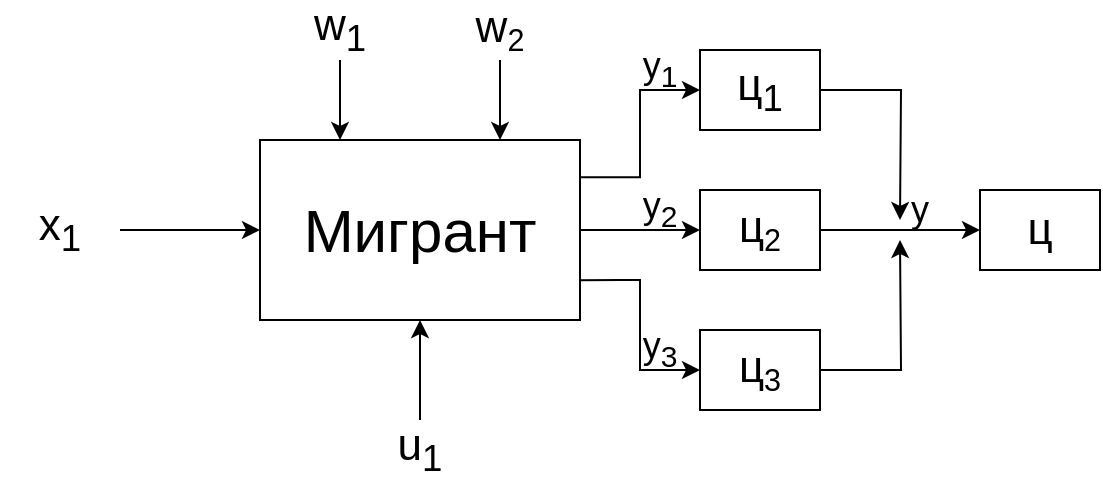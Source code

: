 <mxfile version="24.0.5" type="github">
  <diagram name="Page-1" id="crU_duxgmzTfYiu8VtKf">
    <mxGraphModel dx="588" dy="820" grid="1" gridSize="10" guides="1" tooltips="1" connect="1" arrows="1" fold="1" page="1" pageScale="1" pageWidth="850" pageHeight="1100" math="0" shadow="0">
      <root>
        <mxCell id="0" />
        <mxCell id="1" parent="0" />
        <mxCell id="yZ__1cToAUe3bZfkRYNw-18" style="edgeStyle=orthogonalEdgeStyle;rounded=0;orthogonalLoop=1;jettySize=auto;html=1;entryX=0;entryY=0.5;entryDx=0;entryDy=0;exitX=1.002;exitY=0.207;exitDx=0;exitDy=0;exitPerimeter=0;" edge="1" parent="1" source="yZ__1cToAUe3bZfkRYNw-1" target="yZ__1cToAUe3bZfkRYNw-14">
          <mxGeometry relative="1" as="geometry" />
        </mxCell>
        <mxCell id="yZ__1cToAUe3bZfkRYNw-1" value="&lt;font style=&quot;font-size: 30px;&quot;&gt;Мигрант&lt;/font&gt;" style="rounded=0;whiteSpace=wrap;html=1;" vertex="1" parent="1">
          <mxGeometry x="240" y="360" width="160" height="90" as="geometry" />
        </mxCell>
        <mxCell id="yZ__1cToAUe3bZfkRYNw-2" value="&lt;font style=&quot;font-size: 22px;&quot;&gt;x&lt;sub&gt;1&lt;/sub&gt;&lt;/font&gt;" style="text;html=1;align=center;verticalAlign=middle;whiteSpace=wrap;rounded=0;" vertex="1" parent="1">
          <mxGeometry x="110" y="390" width="60" height="30" as="geometry" />
        </mxCell>
        <mxCell id="yZ__1cToAUe3bZfkRYNw-3" value="" style="endArrow=classic;html=1;rounded=0;exitX=1;exitY=0.5;exitDx=0;exitDy=0;entryX=0;entryY=0.5;entryDx=0;entryDy=0;" edge="1" parent="1" source="yZ__1cToAUe3bZfkRYNw-2" target="yZ__1cToAUe3bZfkRYNw-1">
          <mxGeometry width="50" height="50" relative="1" as="geometry">
            <mxPoint x="360" y="660" as="sourcePoint" />
            <mxPoint x="410" y="610" as="targetPoint" />
          </mxGeometry>
        </mxCell>
        <mxCell id="yZ__1cToAUe3bZfkRYNw-7" style="edgeStyle=orthogonalEdgeStyle;rounded=0;orthogonalLoop=1;jettySize=auto;html=1;entryX=0.25;entryY=0;entryDx=0;entryDy=0;" edge="1" parent="1" source="yZ__1cToAUe3bZfkRYNw-6" target="yZ__1cToAUe3bZfkRYNw-1">
          <mxGeometry relative="1" as="geometry">
            <mxPoint x="280" y="350" as="targetPoint" />
          </mxGeometry>
        </mxCell>
        <mxCell id="yZ__1cToAUe3bZfkRYNw-6" value="&lt;font style=&quot;font-size: 22px;&quot;&gt;w&lt;sub&gt;1&lt;/sub&gt;&lt;/font&gt;" style="text;html=1;align=center;verticalAlign=middle;whiteSpace=wrap;rounded=0;" vertex="1" parent="1">
          <mxGeometry x="250" y="290" width="60" height="30" as="geometry" />
        </mxCell>
        <mxCell id="yZ__1cToAUe3bZfkRYNw-9" style="edgeStyle=orthogonalEdgeStyle;rounded=0;orthogonalLoop=1;jettySize=auto;html=1;entryX=0.75;entryY=0;entryDx=0;entryDy=0;" edge="1" parent="1" source="yZ__1cToAUe3bZfkRYNw-8" target="yZ__1cToAUe3bZfkRYNw-1">
          <mxGeometry relative="1" as="geometry" />
        </mxCell>
        <mxCell id="yZ__1cToAUe3bZfkRYNw-8" value="&lt;font style=&quot;font-size: 22px;&quot;&gt;w&lt;/font&gt;&lt;font style=&quot;font-size: 18.333px;&quot;&gt;&lt;sub&gt;2&lt;/sub&gt;&lt;/font&gt;" style="text;html=1;align=center;verticalAlign=middle;whiteSpace=wrap;rounded=0;" vertex="1" parent="1">
          <mxGeometry x="330" y="290" width="60" height="30" as="geometry" />
        </mxCell>
        <mxCell id="yZ__1cToAUe3bZfkRYNw-13" style="edgeStyle=orthogonalEdgeStyle;rounded=0;orthogonalLoop=1;jettySize=auto;html=1;entryX=0.5;entryY=1;entryDx=0;entryDy=0;" edge="1" parent="1" source="yZ__1cToAUe3bZfkRYNw-10" target="yZ__1cToAUe3bZfkRYNw-1">
          <mxGeometry relative="1" as="geometry" />
        </mxCell>
        <mxCell id="yZ__1cToAUe3bZfkRYNw-10" value="&lt;font style=&quot;&quot;&gt;&lt;span style=&quot;font-size: 22px;&quot;&gt;u&lt;sub&gt;1&lt;/sub&gt;&lt;/span&gt;&lt;/font&gt;" style="text;html=1;align=center;verticalAlign=middle;whiteSpace=wrap;rounded=0;" vertex="1" parent="1">
          <mxGeometry x="290" y="500" width="60" height="30" as="geometry" />
        </mxCell>
        <mxCell id="yZ__1cToAUe3bZfkRYNw-14" value="&lt;font style=&quot;&quot;&gt;&lt;span style=&quot;font-size: 22px;&quot;&gt;y&lt;sub&gt;1&lt;/sub&gt;&lt;/span&gt;&lt;/font&gt;" style="text;html=1;align=center;verticalAlign=middle;whiteSpace=wrap;rounded=0;strokeWidth=2;" vertex="1" parent="1">
          <mxGeometry x="460" y="320" width="60" height="30" as="geometry" />
        </mxCell>
        <mxCell id="yZ__1cToAUe3bZfkRYNw-15" value="&lt;font style=&quot;&quot;&gt;&lt;span style=&quot;font-size: 22px;&quot;&gt;y&lt;/span&gt;&lt;span style=&quot;font-size: 18.333px;&quot;&gt;&lt;sub&gt;2&lt;/sub&gt;&lt;/span&gt;&lt;/font&gt;" style="text;html=1;align=center;verticalAlign=middle;whiteSpace=wrap;rounded=0;" vertex="1" parent="1">
          <mxGeometry x="460" y="390" width="60" height="30" as="geometry" />
        </mxCell>
        <mxCell id="yZ__1cToAUe3bZfkRYNw-16" value="&lt;font style=&quot;&quot;&gt;&lt;span style=&quot;font-size: 22px;&quot;&gt;y&lt;/span&gt;&lt;span style=&quot;font-size: 18.333px;&quot;&gt;&lt;sub&gt;3&lt;/sub&gt;&lt;/span&gt;&lt;/font&gt;" style="text;html=1;align=center;verticalAlign=middle;whiteSpace=wrap;rounded=0;" vertex="1" parent="1">
          <mxGeometry x="460" y="460" width="60" height="30" as="geometry" />
        </mxCell>
        <mxCell id="yZ__1cToAUe3bZfkRYNw-19" value="" style="endArrow=classic;html=1;rounded=0;exitX=1;exitY=0.5;exitDx=0;exitDy=0;entryX=0;entryY=0.5;entryDx=0;entryDy=0;" edge="1" parent="1" source="yZ__1cToAUe3bZfkRYNw-1" target="yZ__1cToAUe3bZfkRYNw-15">
          <mxGeometry width="50" height="50" relative="1" as="geometry">
            <mxPoint x="420" y="420" as="sourcePoint" />
            <mxPoint x="470" y="370" as="targetPoint" />
          </mxGeometry>
        </mxCell>
        <mxCell id="yZ__1cToAUe3bZfkRYNw-22" value="" style="endArrow=classic;html=1;rounded=0;entryX=0;entryY=0.5;entryDx=0;entryDy=0;exitX=0.999;exitY=0.779;exitDx=0;exitDy=0;exitPerimeter=0;" edge="1" parent="1" source="yZ__1cToAUe3bZfkRYNw-1">
          <mxGeometry width="50" height="50" relative="1" as="geometry">
            <mxPoint x="390" y="460" as="sourcePoint" />
            <mxPoint x="460" y="475" as="targetPoint" />
            <Array as="points">
              <mxPoint x="420" y="430" />
              <mxPoint x="430" y="430" />
              <mxPoint x="430" y="440" />
              <mxPoint x="430" y="475" />
            </Array>
          </mxGeometry>
        </mxCell>
        <mxCell id="yZ__1cToAUe3bZfkRYNw-33" style="edgeStyle=orthogonalEdgeStyle;rounded=0;orthogonalLoop=1;jettySize=auto;html=1;" edge="1" parent="1" source="yZ__1cToAUe3bZfkRYNw-23">
          <mxGeometry relative="1" as="geometry">
            <mxPoint x="560" y="400" as="targetPoint" />
          </mxGeometry>
        </mxCell>
        <mxCell id="yZ__1cToAUe3bZfkRYNw-23" value="&lt;font style=&quot;font-size: 22px;&quot;&gt;ц&lt;sub&gt;1&lt;/sub&gt;&lt;/font&gt;" style="rounded=0;whiteSpace=wrap;html=1;" vertex="1" parent="1">
          <mxGeometry x="460" y="315" width="60" height="40" as="geometry" />
        </mxCell>
        <mxCell id="yZ__1cToAUe3bZfkRYNw-24" value="&lt;font style=&quot;font-size: 18px;&quot;&gt;&lt;span style=&quot;&quot;&gt;y&lt;sub&gt;1&lt;/sub&gt;&lt;/span&gt;&lt;/font&gt;" style="text;html=1;align=center;verticalAlign=middle;whiteSpace=wrap;rounded=0;strokeWidth=2;" vertex="1" parent="1">
          <mxGeometry x="410" y="310" width="60" height="30" as="geometry" />
        </mxCell>
        <mxCell id="yZ__1cToAUe3bZfkRYNw-25" value="&lt;font style=&quot;font-size: 18px;&quot;&gt;&lt;span style=&quot;&quot;&gt;y&lt;/span&gt;&lt;span style=&quot;&quot;&gt;&lt;sub&gt;2&lt;/sub&gt;&lt;/span&gt;&lt;/font&gt;" style="text;html=1;align=center;verticalAlign=middle;whiteSpace=wrap;rounded=0;" vertex="1" parent="1">
          <mxGeometry x="410" y="380" width="60" height="30" as="geometry" />
        </mxCell>
        <mxCell id="yZ__1cToAUe3bZfkRYNw-26" value="&lt;font style=&quot;font-size: 18px;&quot;&gt;&lt;span style=&quot;&quot;&gt;y&lt;/span&gt;&lt;span style=&quot;&quot;&gt;&lt;sub&gt;3&lt;/sub&gt;&lt;/span&gt;&lt;/font&gt;" style="text;html=1;align=center;verticalAlign=middle;whiteSpace=wrap;rounded=0;" vertex="1" parent="1">
          <mxGeometry x="410" y="450" width="60" height="30" as="geometry" />
        </mxCell>
        <mxCell id="yZ__1cToAUe3bZfkRYNw-32" style="edgeStyle=orthogonalEdgeStyle;rounded=0;orthogonalLoop=1;jettySize=auto;html=1;" edge="1" parent="1" source="yZ__1cToAUe3bZfkRYNw-27">
          <mxGeometry relative="1" as="geometry">
            <mxPoint x="600" y="405" as="targetPoint" />
          </mxGeometry>
        </mxCell>
        <mxCell id="yZ__1cToAUe3bZfkRYNw-27" value="&lt;font style=&quot;font-size: 22px;&quot;&gt;ц&lt;/font&gt;&lt;font style=&quot;font-size: 18.333px;&quot;&gt;&lt;sub&gt;2&lt;/sub&gt;&lt;/font&gt;" style="rounded=0;whiteSpace=wrap;html=1;" vertex="1" parent="1">
          <mxGeometry x="460" y="385" width="60" height="40" as="geometry" />
        </mxCell>
        <mxCell id="yZ__1cToAUe3bZfkRYNw-31" style="edgeStyle=orthogonalEdgeStyle;rounded=0;orthogonalLoop=1;jettySize=auto;html=1;" edge="1" parent="1" source="yZ__1cToAUe3bZfkRYNw-29">
          <mxGeometry relative="1" as="geometry">
            <mxPoint x="560" y="410" as="targetPoint" />
          </mxGeometry>
        </mxCell>
        <mxCell id="yZ__1cToAUe3bZfkRYNw-29" value="&lt;font style=&quot;font-size: 22px;&quot;&gt;ц&lt;/font&gt;&lt;font style=&quot;font-size: 18.333px;&quot;&gt;&lt;sub&gt;3&lt;/sub&gt;&lt;/font&gt;" style="rounded=0;whiteSpace=wrap;html=1;" vertex="1" parent="1">
          <mxGeometry x="460" y="455" width="60" height="40" as="geometry" />
        </mxCell>
        <mxCell id="yZ__1cToAUe3bZfkRYNw-37" value="&lt;font style=&quot;font-size: 18px;&quot;&gt;&lt;span style=&quot;&quot;&gt;y&lt;/span&gt;&lt;/font&gt;" style="text;html=1;align=center;verticalAlign=middle;whiteSpace=wrap;rounded=0;" vertex="1" parent="1">
          <mxGeometry x="540" y="380" width="60" height="30" as="geometry" />
        </mxCell>
        <mxCell id="yZ__1cToAUe3bZfkRYNw-38" value="&lt;font style=&quot;font-size: 22px;&quot;&gt;ц&lt;/font&gt;" style="rounded=0;whiteSpace=wrap;html=1;" vertex="1" parent="1">
          <mxGeometry x="600" y="385" width="60" height="40" as="geometry" />
        </mxCell>
      </root>
    </mxGraphModel>
  </diagram>
</mxfile>
